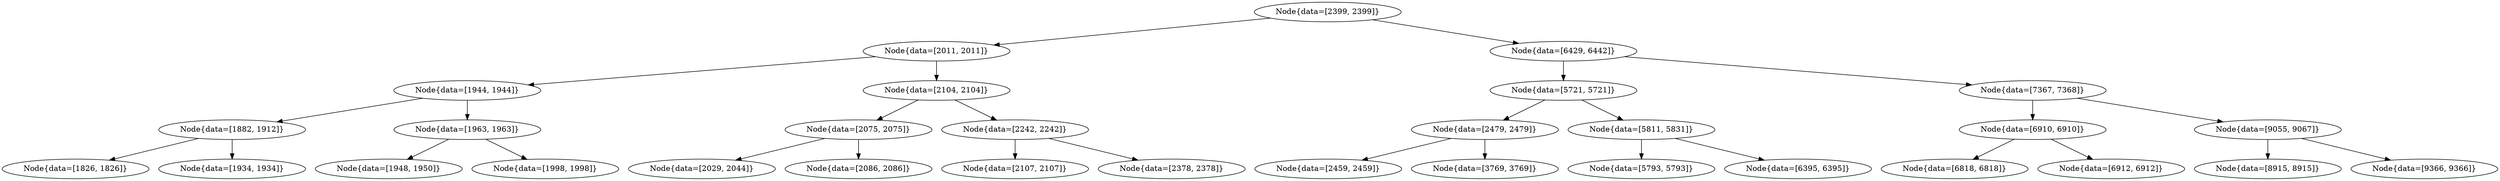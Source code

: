 digraph G{
1236369608 [label="Node{data=[2399, 2399]}"]
1236369608 -> 201499070
201499070 [label="Node{data=[2011, 2011]}"]
201499070 -> 1869873220
1869873220 [label="Node{data=[1944, 1944]}"]
1869873220 -> 1651715047
1651715047 [label="Node{data=[1882, 1912]}"]
1651715047 -> 662786209
662786209 [label="Node{data=[1826, 1826]}"]
1651715047 -> 1041697470
1041697470 [label="Node{data=[1934, 1934]}"]
1869873220 -> 1898859288
1898859288 [label="Node{data=[1963, 1963]}"]
1898859288 -> 184117961
184117961 [label="Node{data=[1948, 1950]}"]
1898859288 -> 667957103
667957103 [label="Node{data=[1998, 1998]}"]
201499070 -> 563383249
563383249 [label="Node{data=[2104, 2104]}"]
563383249 -> 576811632
576811632 [label="Node{data=[2075, 2075]}"]
576811632 -> 1661987799
1661987799 [label="Node{data=[2029, 2044]}"]
576811632 -> 1170391958
1170391958 [label="Node{data=[2086, 2086]}"]
563383249 -> 1082987260
1082987260 [label="Node{data=[2242, 2242]}"]
1082987260 -> 1775639151
1775639151 [label="Node{data=[2107, 2107]}"]
1082987260 -> 1973093841
1973093841 [label="Node{data=[2378, 2378]}"]
1236369608 -> 647411335
647411335 [label="Node{data=[6429, 6442]}"]
647411335 -> 245652059
245652059 [label="Node{data=[5721, 5721]}"]
245652059 -> 1475886210
1475886210 [label="Node{data=[2479, 2479]}"]
1475886210 -> 2053115425
2053115425 [label="Node{data=[2459, 2459]}"]
1475886210 -> 1775349092
1775349092 [label="Node{data=[3769, 3769]}"]
245652059 -> 1166754951
1166754951 [label="Node{data=[5811, 5831]}"]
1166754951 -> 1392602264
1392602264 [label="Node{data=[5793, 5793]}"]
1166754951 -> 694841823
694841823 [label="Node{data=[6395, 6395]}"]
647411335 -> 1303659291
1303659291 [label="Node{data=[7367, 7368]}"]
1303659291 -> 1384421718
1384421718 [label="Node{data=[6910, 6910]}"]
1384421718 -> 179915314
179915314 [label="Node{data=[6818, 6818]}"]
1384421718 -> 1881617971
1881617971 [label="Node{data=[6912, 6912]}"]
1303659291 -> 526655415
526655415 [label="Node{data=[9055, 9067]}"]
526655415 -> 1776057124
1776057124 [label="Node{data=[8915, 8915]}"]
526655415 -> 695489783
695489783 [label="Node{data=[9366, 9366]}"]
}